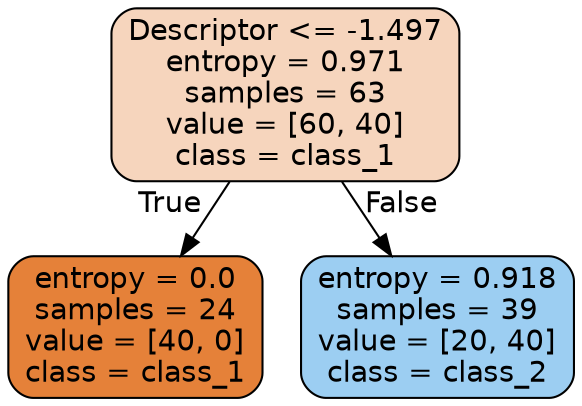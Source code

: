 digraph Tree {
node [shape=box, style="filled, rounded", color="black", fontname="helvetica"] ;
edge [fontname="helvetica"] ;
0 [label="Descriptor <= -1.497\nentropy = 0.971\nsamples = 63\nvalue = [60, 40]\nclass = class_1", fillcolor="#f6d5bd"] ;
1 [label="entropy = 0.0\nsamples = 24\nvalue = [40, 0]\nclass = class_1", fillcolor="#e58139"] ;
0 -> 1 [labeldistance=2.5, labelangle=45, headlabel="True"] ;
2 [label="entropy = 0.918\nsamples = 39\nvalue = [20, 40]\nclass = class_2", fillcolor="#9ccef2"] ;
0 -> 2 [labeldistance=2.5, labelangle=-45, headlabel="False"] ;
}